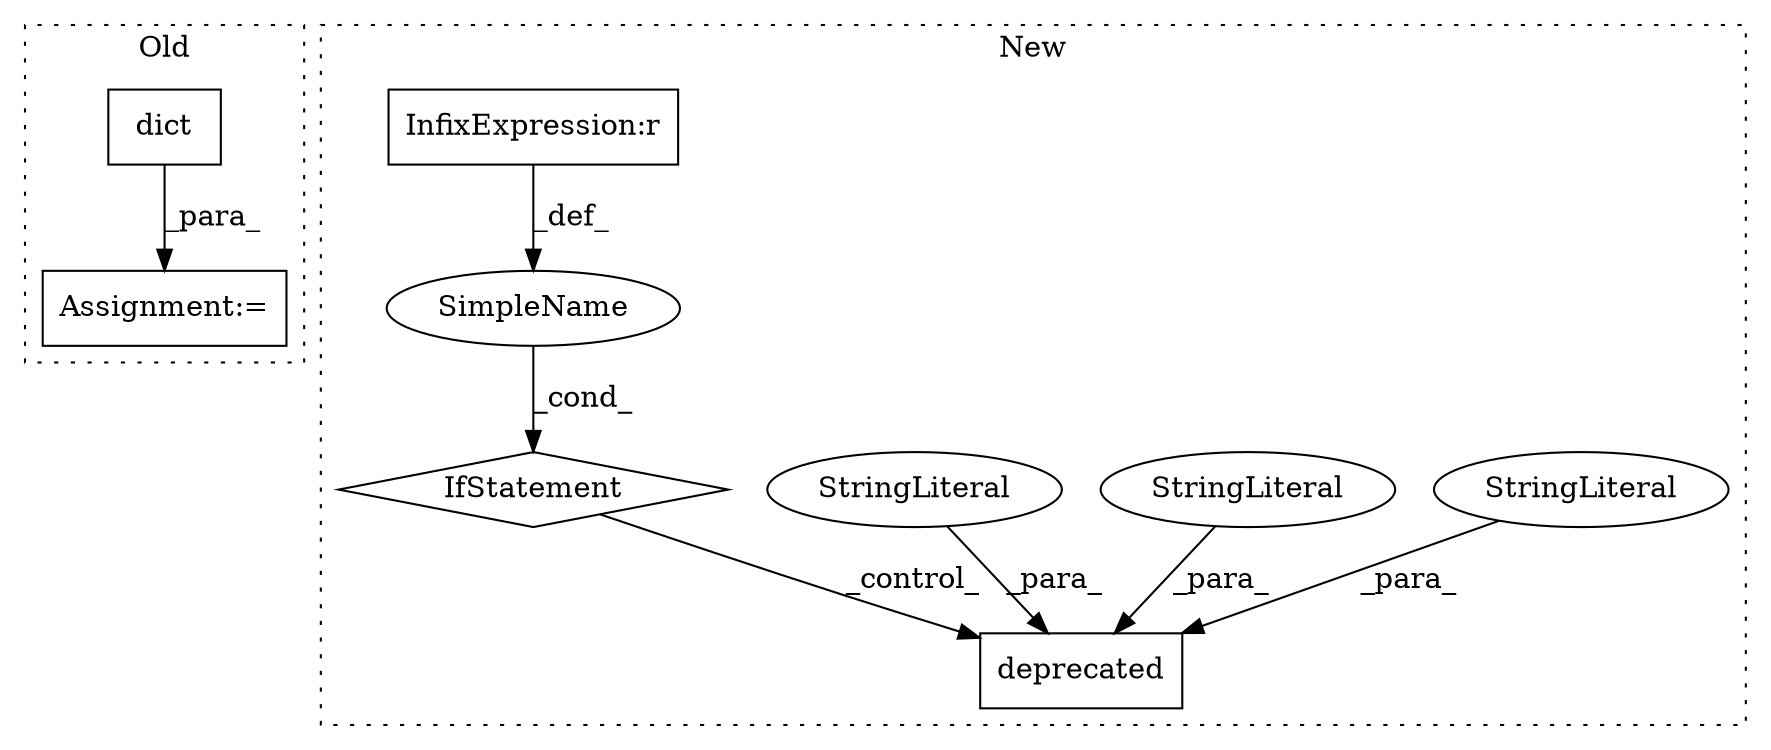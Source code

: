 digraph G {
subgraph cluster0 {
1 [label="dict" a="32" s="1843,1897" l="5,1" shape="box"];
9 [label="Assignment:=" a="7" s="1913" l="1" shape="box"];
label = "Old";
style="dotted";
}
subgraph cluster1 {
2 [label="deprecated" a="32" s="1312,1364" l="11,1" shape="box"];
3 [label="StringLiteral" a="45" s="1346" l="18" shape="ellipse"];
4 [label="StringLiteral" a="45" s="1323" l="5" shape="ellipse"];
5 [label="StringLiteral" a="45" s="1329" l="16" shape="ellipse"];
6 [label="InfixExpression:r" a="27" s="1277" l="4" shape="box"];
7 [label="SimpleName" a="42" s="" l="" shape="ellipse"];
8 [label="IfStatement" a="25" s="1259,1285" l="4,2" shape="diamond"];
label = "New";
style="dotted";
}
1 -> 9 [label="_para_"];
3 -> 2 [label="_para_"];
4 -> 2 [label="_para_"];
5 -> 2 [label="_para_"];
6 -> 7 [label="_def_"];
7 -> 8 [label="_cond_"];
8 -> 2 [label="_control_"];
}